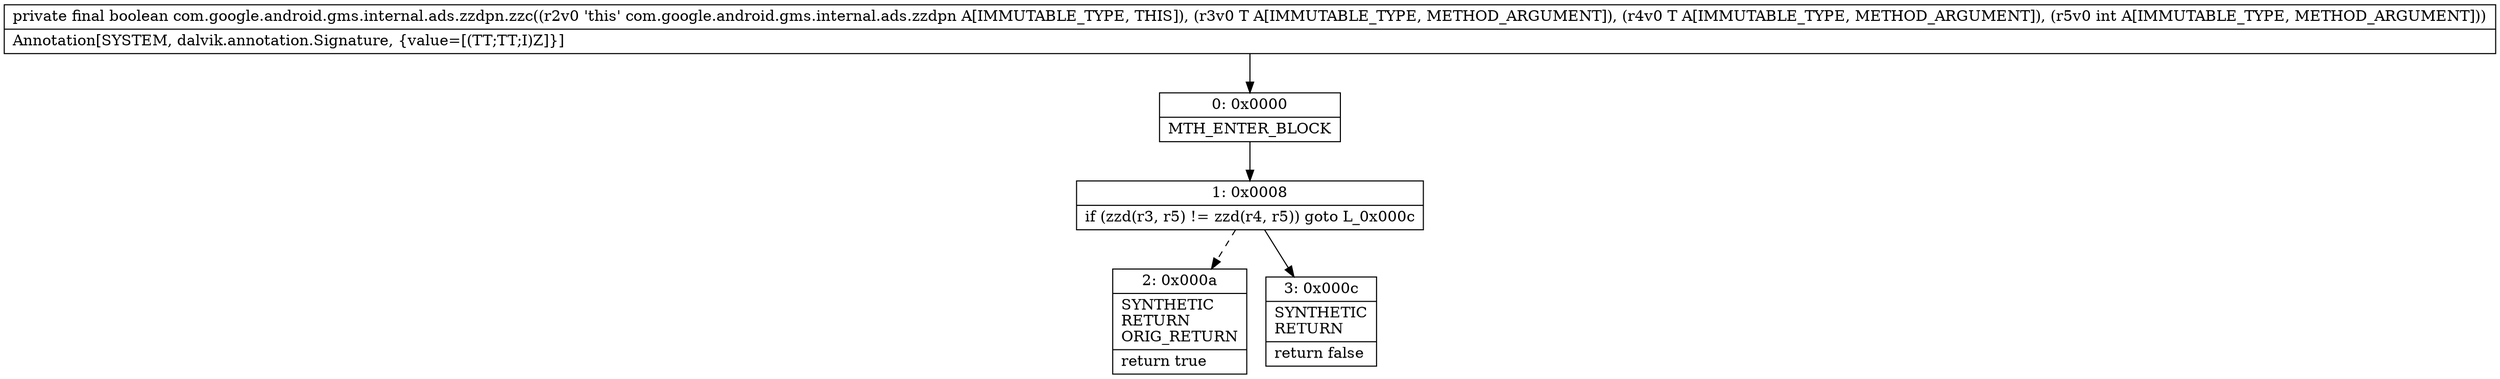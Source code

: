digraph "CFG forcom.google.android.gms.internal.ads.zzdpn.zzc(Ljava\/lang\/Object;Ljava\/lang\/Object;I)Z" {
Node_0 [shape=record,label="{0\:\ 0x0000|MTH_ENTER_BLOCK\l}"];
Node_1 [shape=record,label="{1\:\ 0x0008|if (zzd(r3, r5) != zzd(r4, r5)) goto L_0x000c\l}"];
Node_2 [shape=record,label="{2\:\ 0x000a|SYNTHETIC\lRETURN\lORIG_RETURN\l|return true\l}"];
Node_3 [shape=record,label="{3\:\ 0x000c|SYNTHETIC\lRETURN\l|return false\l}"];
MethodNode[shape=record,label="{private final boolean com.google.android.gms.internal.ads.zzdpn.zzc((r2v0 'this' com.google.android.gms.internal.ads.zzdpn A[IMMUTABLE_TYPE, THIS]), (r3v0 T A[IMMUTABLE_TYPE, METHOD_ARGUMENT]), (r4v0 T A[IMMUTABLE_TYPE, METHOD_ARGUMENT]), (r5v0 int A[IMMUTABLE_TYPE, METHOD_ARGUMENT]))  | Annotation[SYSTEM, dalvik.annotation.Signature, \{value=[(TT;TT;I)Z]\}]\l}"];
MethodNode -> Node_0;
Node_0 -> Node_1;
Node_1 -> Node_2[style=dashed];
Node_1 -> Node_3;
}

